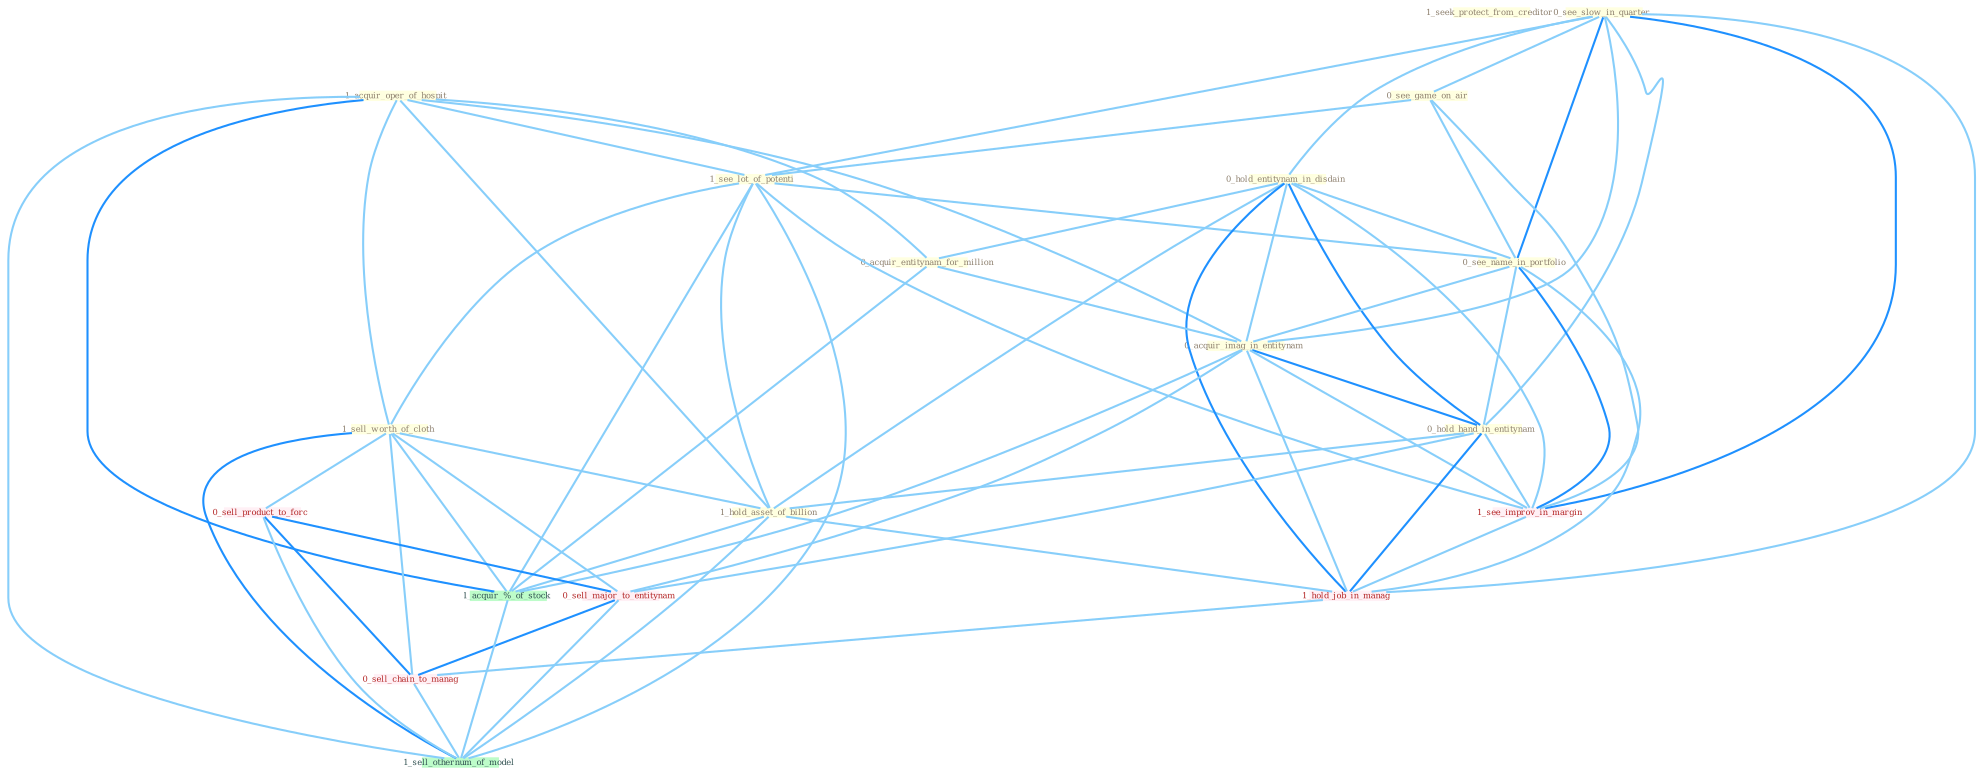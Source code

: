 Graph G{ 
    node
    [shape=polygon,style=filled,width=.5,height=.06,color="#BDFCC9",fixedsize=true,fontsize=4,
    fontcolor="#2f4f4f"];
    {node
    [color="#ffffe0", fontcolor="#8b7d6b"] "1_seek_protect_from_creditor " "1_acquir_oper_of_hospit " "0_see_slow_in_quarter " "0_see_game_on_air " "1_see_lot_of_potenti " "0_hold_entitynam_in_disdain " "0_acquir_entitynam_for_million " "0_see_name_in_portfolio " "0_acquir_imag_in_entitynam " "1_sell_worth_of_cloth " "0_hold_hand_in_entitynam " "1_hold_asset_of_billion "}
{node [color="#fff0f5", fontcolor="#b22222"] "1_see_improv_in_margin " "1_hold_job_in_manag " "0_sell_product_to_forc " "0_sell_major_to_entitynam " "0_sell_chain_to_manag "}
edge [color="#B0E2FF"];

	"1_acquir_oper_of_hospit " -- "1_see_lot_of_potenti " [w="1", color="#87cefa" ];
	"1_acquir_oper_of_hospit " -- "0_acquir_entitynam_for_million " [w="1", color="#87cefa" ];
	"1_acquir_oper_of_hospit " -- "0_acquir_imag_in_entitynam " [w="1", color="#87cefa" ];
	"1_acquir_oper_of_hospit " -- "1_sell_worth_of_cloth " [w="1", color="#87cefa" ];
	"1_acquir_oper_of_hospit " -- "1_hold_asset_of_billion " [w="1", color="#87cefa" ];
	"1_acquir_oper_of_hospit " -- "1_acquir_%_of_stock " [w="2", color="#1e90ff" , len=0.8];
	"1_acquir_oper_of_hospit " -- "1_sell_othernum_of_model " [w="1", color="#87cefa" ];
	"0_see_slow_in_quarter " -- "0_see_game_on_air " [w="1", color="#87cefa" ];
	"0_see_slow_in_quarter " -- "1_see_lot_of_potenti " [w="1", color="#87cefa" ];
	"0_see_slow_in_quarter " -- "0_hold_entitynam_in_disdain " [w="1", color="#87cefa" ];
	"0_see_slow_in_quarter " -- "0_see_name_in_portfolio " [w="2", color="#1e90ff" , len=0.8];
	"0_see_slow_in_quarter " -- "0_acquir_imag_in_entitynam " [w="1", color="#87cefa" ];
	"0_see_slow_in_quarter " -- "0_hold_hand_in_entitynam " [w="1", color="#87cefa" ];
	"0_see_slow_in_quarter " -- "1_see_improv_in_margin " [w="2", color="#1e90ff" , len=0.8];
	"0_see_slow_in_quarter " -- "1_hold_job_in_manag " [w="1", color="#87cefa" ];
	"0_see_game_on_air " -- "1_see_lot_of_potenti " [w="1", color="#87cefa" ];
	"0_see_game_on_air " -- "0_see_name_in_portfolio " [w="1", color="#87cefa" ];
	"0_see_game_on_air " -- "1_see_improv_in_margin " [w="1", color="#87cefa" ];
	"1_see_lot_of_potenti " -- "0_see_name_in_portfolio " [w="1", color="#87cefa" ];
	"1_see_lot_of_potenti " -- "1_sell_worth_of_cloth " [w="1", color="#87cefa" ];
	"1_see_lot_of_potenti " -- "1_hold_asset_of_billion " [w="1", color="#87cefa" ];
	"1_see_lot_of_potenti " -- "1_see_improv_in_margin " [w="1", color="#87cefa" ];
	"1_see_lot_of_potenti " -- "1_acquir_%_of_stock " [w="1", color="#87cefa" ];
	"1_see_lot_of_potenti " -- "1_sell_othernum_of_model " [w="1", color="#87cefa" ];
	"0_hold_entitynam_in_disdain " -- "0_acquir_entitynam_for_million " [w="1", color="#87cefa" ];
	"0_hold_entitynam_in_disdain " -- "0_see_name_in_portfolio " [w="1", color="#87cefa" ];
	"0_hold_entitynam_in_disdain " -- "0_acquir_imag_in_entitynam " [w="1", color="#87cefa" ];
	"0_hold_entitynam_in_disdain " -- "0_hold_hand_in_entitynam " [w="2", color="#1e90ff" , len=0.8];
	"0_hold_entitynam_in_disdain " -- "1_hold_asset_of_billion " [w="1", color="#87cefa" ];
	"0_hold_entitynam_in_disdain " -- "1_see_improv_in_margin " [w="1", color="#87cefa" ];
	"0_hold_entitynam_in_disdain " -- "1_hold_job_in_manag " [w="2", color="#1e90ff" , len=0.8];
	"0_acquir_entitynam_for_million " -- "0_acquir_imag_in_entitynam " [w="1", color="#87cefa" ];
	"0_acquir_entitynam_for_million " -- "1_acquir_%_of_stock " [w="1", color="#87cefa" ];
	"0_see_name_in_portfolio " -- "0_acquir_imag_in_entitynam " [w="1", color="#87cefa" ];
	"0_see_name_in_portfolio " -- "0_hold_hand_in_entitynam " [w="1", color="#87cefa" ];
	"0_see_name_in_portfolio " -- "1_see_improv_in_margin " [w="2", color="#1e90ff" , len=0.8];
	"0_see_name_in_portfolio " -- "1_hold_job_in_manag " [w="1", color="#87cefa" ];
	"0_acquir_imag_in_entitynam " -- "0_hold_hand_in_entitynam " [w="2", color="#1e90ff" , len=0.8];
	"0_acquir_imag_in_entitynam " -- "1_see_improv_in_margin " [w="1", color="#87cefa" ];
	"0_acquir_imag_in_entitynam " -- "1_acquir_%_of_stock " [w="1", color="#87cefa" ];
	"0_acquir_imag_in_entitynam " -- "1_hold_job_in_manag " [w="1", color="#87cefa" ];
	"0_acquir_imag_in_entitynam " -- "0_sell_major_to_entitynam " [w="1", color="#87cefa" ];
	"1_sell_worth_of_cloth " -- "1_hold_asset_of_billion " [w="1", color="#87cefa" ];
	"1_sell_worth_of_cloth " -- "1_acquir_%_of_stock " [w="1", color="#87cefa" ];
	"1_sell_worth_of_cloth " -- "0_sell_product_to_forc " [w="1", color="#87cefa" ];
	"1_sell_worth_of_cloth " -- "0_sell_major_to_entitynam " [w="1", color="#87cefa" ];
	"1_sell_worth_of_cloth " -- "0_sell_chain_to_manag " [w="1", color="#87cefa" ];
	"1_sell_worth_of_cloth " -- "1_sell_othernum_of_model " [w="2", color="#1e90ff" , len=0.8];
	"0_hold_hand_in_entitynam " -- "1_hold_asset_of_billion " [w="1", color="#87cefa" ];
	"0_hold_hand_in_entitynam " -- "1_see_improv_in_margin " [w="1", color="#87cefa" ];
	"0_hold_hand_in_entitynam " -- "1_hold_job_in_manag " [w="2", color="#1e90ff" , len=0.8];
	"0_hold_hand_in_entitynam " -- "0_sell_major_to_entitynam " [w="1", color="#87cefa" ];
	"1_hold_asset_of_billion " -- "1_acquir_%_of_stock " [w="1", color="#87cefa" ];
	"1_hold_asset_of_billion " -- "1_hold_job_in_manag " [w="1", color="#87cefa" ];
	"1_hold_asset_of_billion " -- "1_sell_othernum_of_model " [w="1", color="#87cefa" ];
	"1_see_improv_in_margin " -- "1_hold_job_in_manag " [w="1", color="#87cefa" ];
	"1_acquir_%_of_stock " -- "1_sell_othernum_of_model " [w="1", color="#87cefa" ];
	"1_hold_job_in_manag " -- "0_sell_chain_to_manag " [w="1", color="#87cefa" ];
	"0_sell_product_to_forc " -- "0_sell_major_to_entitynam " [w="2", color="#1e90ff" , len=0.8];
	"0_sell_product_to_forc " -- "0_sell_chain_to_manag " [w="2", color="#1e90ff" , len=0.8];
	"0_sell_product_to_forc " -- "1_sell_othernum_of_model " [w="1", color="#87cefa" ];
	"0_sell_major_to_entitynam " -- "0_sell_chain_to_manag " [w="2", color="#1e90ff" , len=0.8];
	"0_sell_major_to_entitynam " -- "1_sell_othernum_of_model " [w="1", color="#87cefa" ];
	"0_sell_chain_to_manag " -- "1_sell_othernum_of_model " [w="1", color="#87cefa" ];
}